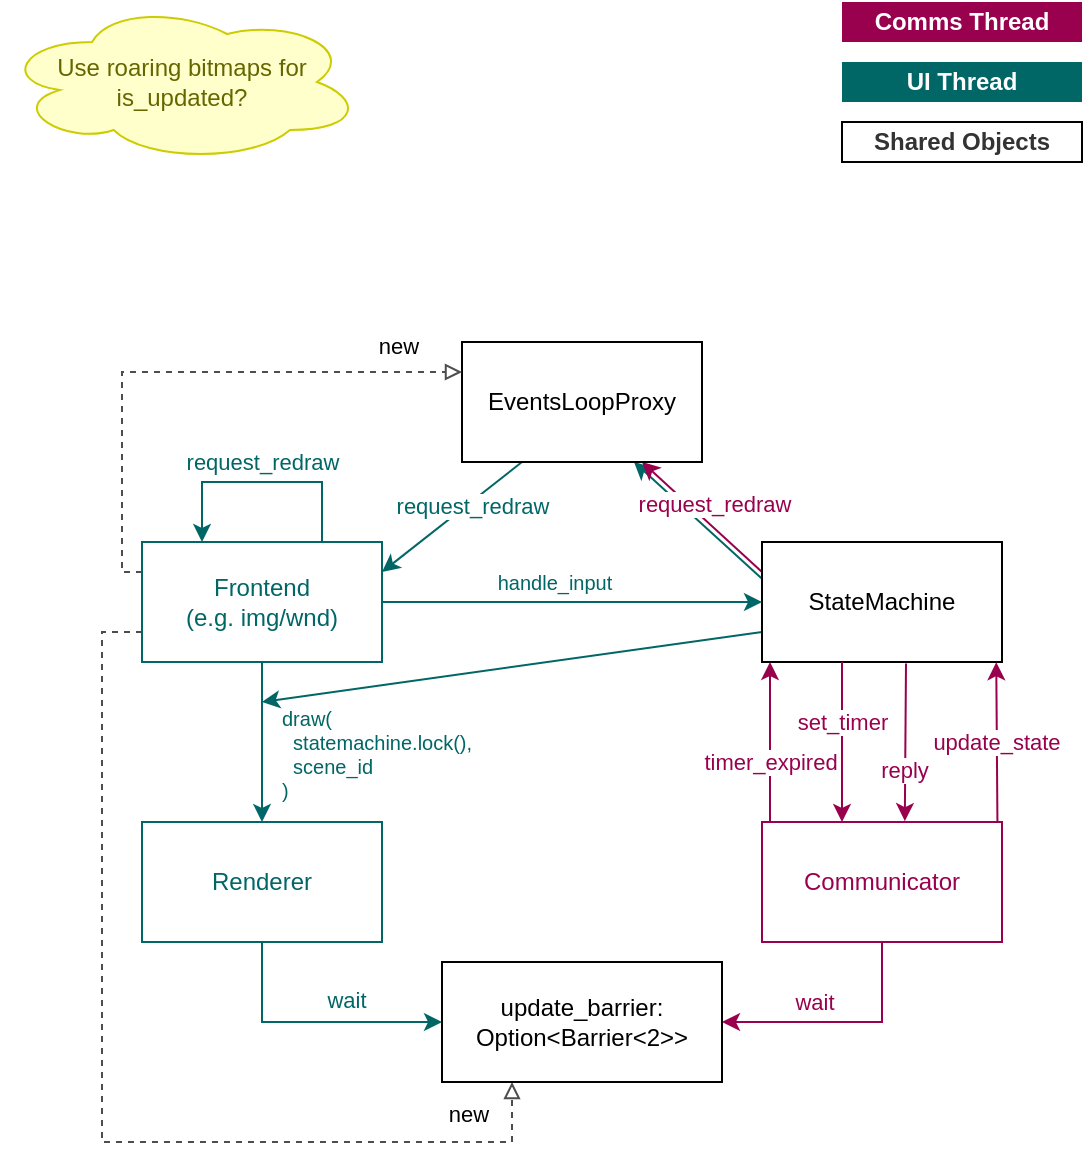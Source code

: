 <mxfile version="14.6.13" type="device"><diagram id="LOgmTsOoLiIw4P2IugdV" name="Page-1"><mxGraphModel dx="760" dy="690" grid="1" gridSize="10" guides="1" tooltips="1" connect="1" arrows="1" fold="1" page="1" pageScale="1" pageWidth="1169" pageHeight="827" math="0" shadow="0"><root><mxCell id="0"/><mxCell id="1" parent="0"/><mxCell id="ONFYqn1C7N-mqUgZmdk9-3" value="" style="rounded=0;orthogonalLoop=1;jettySize=auto;html=1;exitX=0.001;exitY=0.309;exitDx=0;exitDy=0;fontColor=#99004D;entryX=0.75;entryY=1;entryDx=0;entryDy=0;strokeColor=#006666;exitPerimeter=0;" edge="1" parent="1" source="x5hV5kxiSppPVJjgu-RI-1"><mxGeometry x="0.011" y="-9" relative="1" as="geometry"><mxPoint x="507.64" y="386.38" as="sourcePoint"/><mxPoint x="446" y="330" as="targetPoint"/><mxPoint as="offset"/></mxGeometry></mxCell><mxCell id="x5hV5kxiSppPVJjgu-RI-5" value="request_redraw" style="rounded=0;orthogonalLoop=1;jettySize=auto;html=1;exitX=0;exitY=0.25;exitDx=0;exitDy=0;strokeColor=#99004D;fontColor=#99004D;entryX=0.75;entryY=1;entryDx=0;entryDy=0;" parent="1" source="x5hV5kxiSppPVJjgu-RI-1" target="x5hV5kxiSppPVJjgu-RI-17" edge="1"><mxGeometry x="0.011" y="-9" relative="1" as="geometry"><mxPoint x="507" y="391" as="sourcePoint"/><mxPoint x="410" y="320" as="targetPoint"/><mxPoint as="offset"/></mxGeometry></mxCell><mxCell id="x5hV5kxiSppPVJjgu-RI-10" value="reply" style="edgeStyle=none;rounded=0;orthogonalLoop=1;jettySize=auto;html=1;exitX=0.6;exitY=1.012;exitDx=0;exitDy=0;entryX=0.595;entryY=-0.007;entryDx=0;entryDy=0;strokeColor=#99004D;fontColor=#99004D;entryPerimeter=0;exitPerimeter=0;" parent="1" source="x5hV5kxiSppPVJjgu-RI-1" target="x5hV5kxiSppPVJjgu-RI-3" edge="1"><mxGeometry x="0.351" y="-1" relative="1" as="geometry"><mxPoint as="offset"/></mxGeometry></mxCell><mxCell id="x5hV5kxiSppPVJjgu-RI-13" value="" style="edgeStyle=none;rounded=0;jumpSize=6;orthogonalLoop=1;jettySize=auto;html=1;exitX=0;exitY=0.75;exitDx=0;exitDy=0;endSize=6;strokeWidth=1;strokeColor=#006666;fontColor=#006666;" parent="1" source="x5hV5kxiSppPVJjgu-RI-1" edge="1"><mxGeometry y="11" relative="1" as="geometry"><mxPoint x="260" y="450" as="targetPoint"/><mxPoint as="offset"/></mxGeometry></mxCell><mxCell id="x5hV5kxiSppPVJjgu-RI-1" value="StateMachine" style="rounded=0;whiteSpace=wrap;html=1;" parent="1" vertex="1"><mxGeometry x="510" y="370" width="120" height="60" as="geometry"/></mxCell><mxCell id="Jy_x2zqZoLEmNesWPjZ0-2" style="edgeStyle=orthogonalEdgeStyle;rounded=0;orthogonalLoop=1;jettySize=auto;html=1;entryX=0;entryY=0.5;entryDx=0;entryDy=0;fontColor=#006666;strokeColor=#006666;exitX=0.5;exitY=1;exitDx=0;exitDy=0;" parent="1" source="x5hV5kxiSppPVJjgu-RI-2" target="Jy_x2zqZoLEmNesWPjZ0-4" edge="1"><mxGeometry relative="1" as="geometry"><Array as="points"><mxPoint x="260" y="610"/></Array></mxGeometry></mxCell><mxCell id="Jy_x2zqZoLEmNesWPjZ0-3" value="wait" style="edgeLabel;html=1;align=center;verticalAlign=middle;resizable=0;points=[];fontColor=#006666;" parent="Jy_x2zqZoLEmNesWPjZ0-2" vertex="1" connectable="0"><mxGeometry x="0.717" relative="1" as="geometry"><mxPoint x="-30" y="-11" as="offset"/></mxGeometry></mxCell><mxCell id="x5hV5kxiSppPVJjgu-RI-2" value="Renderer&lt;br&gt;" style="rounded=0;whiteSpace=wrap;html=1;strokeColor=#006666;fontColor=#006666;" parent="1" vertex="1"><mxGeometry x="200" y="510" width="120" height="60" as="geometry"/></mxCell><mxCell id="x5hV5kxiSppPVJjgu-RI-6" value="update_state" style="rounded=0;orthogonalLoop=1;jettySize=auto;html=1;entryX=0.976;entryY=1.002;entryDx=0;entryDy=0;exitX=0.981;exitY=0.002;exitDx=0;exitDy=0;strokeColor=#99004D;fontColor=#99004D;exitPerimeter=0;entryPerimeter=0;" parent="1" source="x5hV5kxiSppPVJjgu-RI-3" target="x5hV5kxiSppPVJjgu-RI-1" edge="1"><mxGeometry relative="1" as="geometry"/></mxCell><mxCell id="Jy_x2zqZoLEmNesWPjZ0-1" value="wait" style="edgeStyle=orthogonalEdgeStyle;rounded=0;orthogonalLoop=1;jettySize=auto;html=1;exitX=0.5;exitY=1;exitDx=0;exitDy=0;entryX=1;entryY=0.5;entryDx=0;entryDy=0;strokeColor=#99004D;fontColor=#99004D;" parent="1" source="x5hV5kxiSppPVJjgu-RI-3" target="Jy_x2zqZoLEmNesWPjZ0-4" edge="1"><mxGeometry x="0.231" y="-10" relative="1" as="geometry"><Array as="points"><mxPoint x="570" y="610"/></Array><mxPoint as="offset"/></mxGeometry></mxCell><mxCell id="x5hV5kxiSppPVJjgu-RI-3" value="Communicator" style="rounded=0;whiteSpace=wrap;html=1;strokeColor=#99004D;fontColor=#99004D;" parent="1" vertex="1"><mxGeometry x="510" y="510" width="120" height="60" as="geometry"/></mxCell><mxCell id="x5hV5kxiSppPVJjgu-RI-7" value="draw(&lt;br style=&quot;font-size: 10px;&quot;&gt;&amp;nbsp; statemachine.lock(),&lt;br style=&quot;font-size: 10px;&quot;&gt;&amp;nbsp; scene_id&lt;br style=&quot;font-size: 10px;&quot;&gt;&lt;div style=&quot;font-size: 10px;&quot;&gt;)&lt;/div&gt;" style="edgeStyle=orthogonalEdgeStyle;rounded=0;orthogonalLoop=1;jettySize=auto;html=1;entryX=0.5;entryY=0;entryDx=0;entryDy=0;strokeColor=#006666;fontColor=#006666;align=left;fontSize=10;" parent="1" source="x5hV5kxiSppPVJjgu-RI-4" target="x5hV5kxiSppPVJjgu-RI-2" edge="1"><mxGeometry x="0.15" y="8" relative="1" as="geometry"><mxPoint as="offset"/></mxGeometry></mxCell><mxCell id="x5hV5kxiSppPVJjgu-RI-31" value="&lt;font color=&quot;#006666&quot;&gt;handle_input&lt;/font&gt;" style="edgeStyle=none;rounded=0;jumpSize=6;orthogonalLoop=1;jettySize=auto;html=1;exitX=1;exitY=0.5;exitDx=0;exitDy=0;entryX=0;entryY=0.5;entryDx=0;entryDy=0;fontSize=10;fontColor=#333333;endSize=6;strokeColor=#006666;strokeWidth=1;" parent="1" source="x5hV5kxiSppPVJjgu-RI-4" target="x5hV5kxiSppPVJjgu-RI-1" edge="1"><mxGeometry x="-0.097" y="10" relative="1" as="geometry"><mxPoint as="offset"/></mxGeometry></mxCell><mxCell id="Jy_x2zqZoLEmNesWPjZ0-5" style="edgeStyle=orthogonalEdgeStyle;rounded=0;orthogonalLoop=1;jettySize=auto;html=1;exitX=0;exitY=0.75;exitDx=0;exitDy=0;entryX=0.25;entryY=1;entryDx=0;entryDy=0;fontColor=#006666;dashed=1;strokeColor=#4D4D4D;endArrow=block;endFill=0;" parent="1" source="x5hV5kxiSppPVJjgu-RI-4" target="Jy_x2zqZoLEmNesWPjZ0-4" edge="1"><mxGeometry relative="1" as="geometry"><Array as="points"><mxPoint x="180" y="415"/><mxPoint x="180" y="670"/><mxPoint x="385" y="670"/></Array></mxGeometry></mxCell><mxCell id="Jy_x2zqZoLEmNesWPjZ0-6" value="&lt;font color=&quot;#000000&quot;&gt;new&lt;/font&gt;" style="edgeLabel;html=1;align=center;verticalAlign=middle;resizable=0;points=[];fontColor=#006666;" parent="Jy_x2zqZoLEmNesWPjZ0-5" vertex="1" connectable="0"><mxGeometry x="0.657" relative="1" as="geometry"><mxPoint x="35" y="-14" as="offset"/></mxGeometry></mxCell><mxCell id="x5hV5kxiSppPVJjgu-RI-4" value="Frontend&lt;br&gt;(e.g. img/wnd)" style="rounded=0;whiteSpace=wrap;html=1;strokeColor=#006666;fontColor=#006666;" parent="1" vertex="1"><mxGeometry x="200" y="370" width="120" height="60" as="geometry"/></mxCell><mxCell id="x5hV5kxiSppPVJjgu-RI-18" value="request_redraw" style="edgeStyle=none;rounded=0;jumpSize=6;orthogonalLoop=1;jettySize=auto;html=1;exitX=0.25;exitY=1;exitDx=0;exitDy=0;entryX=1;entryY=0.25;entryDx=0;entryDy=0;fontColor=#006666;endSize=6;strokeColor=#006666;strokeWidth=1;" parent="1" source="x5hV5kxiSppPVJjgu-RI-17" target="x5hV5kxiSppPVJjgu-RI-4" edge="1"><mxGeometry x="-0.253" y="2" relative="1" as="geometry"><mxPoint as="offset"/></mxGeometry></mxCell><mxCell id="x5hV5kxiSppPVJjgu-RI-17" value="EventsLoopProxy" style="rounded=0;whiteSpace=wrap;html=1;" parent="1" vertex="1"><mxGeometry x="360" y="270" width="120" height="60" as="geometry"/></mxCell><mxCell id="x5hV5kxiSppPVJjgu-RI-19" value="Use roaring bitmaps for is_updated?" style="ellipse;shape=cloud;whiteSpace=wrap;html=1;strokeColor=#CCCC00;fillColor=#FFFFCC;fontColor=#666600;" parent="1" vertex="1"><mxGeometry x="130" y="100" width="180" height="80" as="geometry"/></mxCell><mxCell id="x5hV5kxiSppPVJjgu-RI-22" value="&lt;font color=&quot;#ffffff&quot;&gt;&lt;b&gt;Comms Thread&lt;/b&gt;&lt;/font&gt;" style="rounded=0;whiteSpace=wrap;html=1;fontColor=#333333;strokeColor=none;fillColor=#99004D;" parent="1" vertex="1"><mxGeometry x="550" y="100" width="120" height="20" as="geometry"/></mxCell><mxCell id="x5hV5kxiSppPVJjgu-RI-23" value="&lt;b&gt;&lt;font color=&quot;#ffffff&quot;&gt;UI Thread&lt;/font&gt;&lt;/b&gt;" style="rounded=0;whiteSpace=wrap;html=1;fontColor=#333333;fillColor=#006666;strokeColor=none;" parent="1" vertex="1"><mxGeometry x="550" y="130" width="120" height="20" as="geometry"/></mxCell><mxCell id="x5hV5kxiSppPVJjgu-RI-26" value="set_timer" style="edgeStyle=none;rounded=0;orthogonalLoop=1;jettySize=auto;html=1;strokeColor=#99004D;fontColor=#99004D;entryX=0;entryY=0;entryDx=0;entryDy=0;exitX=0;exitY=1;exitDx=0;exitDy=0;" parent="1" edge="1"><mxGeometry x="-0.25" relative="1" as="geometry"><mxPoint x="550" y="430" as="sourcePoint"/><mxPoint x="550" y="510" as="targetPoint"/><mxPoint as="offset"/></mxGeometry></mxCell><mxCell id="x5hV5kxiSppPVJjgu-RI-25" value="timer_expired" style="edgeStyle=none;rounded=0;orthogonalLoop=1;jettySize=auto;html=1;strokeColor=#99004D;fontColor=#99004D;entryX=0.41;entryY=1.021;entryDx=0;entryDy=0;entryPerimeter=0;exitX=0;exitY=0;exitDx=0;exitDy=0;" parent="1" edge="1"><mxGeometry x="-0.25" relative="1" as="geometry"><mxPoint x="514" y="510" as="sourcePoint"/><mxPoint x="514" y="430" as="targetPoint"/><mxPoint as="offset"/></mxGeometry></mxCell><mxCell id="x5hV5kxiSppPVJjgu-RI-27" value="&lt;span style=&quot;color: rgb(0 , 102 , 102) ; font-size: 11px&quot;&gt;request_redraw&lt;/span&gt;" style="edgeStyle=none;rounded=0;jumpSize=6;orthogonalLoop=1;jettySize=auto;html=1;exitX=0.75;exitY=0;exitDx=0;exitDy=0;entryX=0.25;entryY=0;entryDx=0;entryDy=0;fontSize=10;fontColor=#333333;endSize=6;strokeColor=#006666;strokeWidth=1;" parent="1" source="x5hV5kxiSppPVJjgu-RI-4" target="x5hV5kxiSppPVJjgu-RI-4" edge="1"><mxGeometry y="-10" relative="1" as="geometry"><Array as="points"><mxPoint x="290" y="340"/><mxPoint x="230" y="340"/></Array><mxPoint as="offset"/></mxGeometry></mxCell><mxCell id="x5hV5kxiSppPVJjgu-RI-30" value="&lt;span&gt;&lt;font&gt;Shared Objects&lt;/font&gt;&lt;/span&gt;" style="rounded=0;whiteSpace=wrap;html=1;fillColor=#FFFFFF;fontColor=#333333;fontStyle=1" parent="1" vertex="1"><mxGeometry x="550" y="160" width="120" height="20" as="geometry"/></mxCell><mxCell id="Jy_x2zqZoLEmNesWPjZ0-4" value="update_barrier: Option&amp;lt;Barrier&amp;lt;2&amp;gt;&amp;gt;" style="rounded=0;whiteSpace=wrap;html=1;" parent="1" vertex="1"><mxGeometry x="350" y="580" width="140" height="60" as="geometry"/></mxCell><mxCell id="ONFYqn1C7N-mqUgZmdk9-1" style="edgeStyle=orthogonalEdgeStyle;rounded=0;orthogonalLoop=1;jettySize=auto;html=1;exitX=0;exitY=0.25;exitDx=0;exitDy=0;entryX=0;entryY=0.25;entryDx=0;entryDy=0;fontColor=#006666;dashed=1;strokeColor=#4D4D4D;endArrow=block;endFill=0;" edge="1" parent="1" source="x5hV5kxiSppPVJjgu-RI-4" target="x5hV5kxiSppPVJjgu-RI-17"><mxGeometry relative="1" as="geometry"><Array as="points"><mxPoint x="190" y="385"/><mxPoint x="190" y="285"/></Array><mxPoint x="210" y="425" as="sourcePoint"/><mxPoint x="395" y="650" as="targetPoint"/></mxGeometry></mxCell><mxCell id="ONFYqn1C7N-mqUgZmdk9-2" value="&lt;font color=&quot;#000000&quot;&gt;new&lt;/font&gt;" style="edgeLabel;html=1;align=center;verticalAlign=middle;resizable=0;points=[];fontColor=#006666;" vertex="1" connectable="0" parent="ONFYqn1C7N-mqUgZmdk9-1"><mxGeometry x="0.657" relative="1" as="geometry"><mxPoint x="16" y="-13" as="offset"/></mxGeometry></mxCell></root></mxGraphModel></diagram></mxfile>